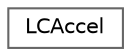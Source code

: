 digraph "类继承关系图"
{
 // LATEX_PDF_SIZE
  bgcolor="transparent";
  edge [fontname=Helvetica,fontsize=10,labelfontname=Helvetica,labelfontsize=10];
  node [fontname=Helvetica,fontsize=10,shape=box,height=0.2,width=0.4];
  rankdir="LR";
  Node0 [id="Node000000",label="LCAccel",height=0.2,width=0.4,color="grey40", fillcolor="white", style="filled",URL="$struct_l_c_accel.html",tooltip=" "];
}
